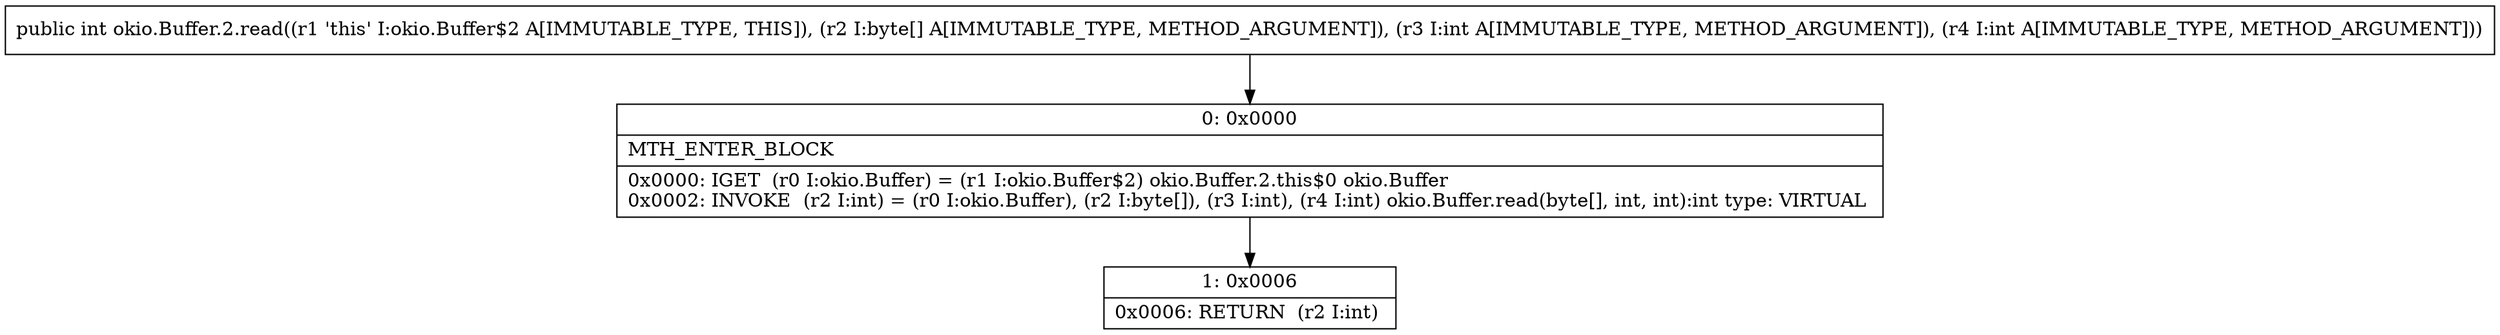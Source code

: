 digraph "CFG forokio.Buffer.2.read([BII)I" {
Node_0 [shape=record,label="{0\:\ 0x0000|MTH_ENTER_BLOCK\l|0x0000: IGET  (r0 I:okio.Buffer) = (r1 I:okio.Buffer$2) okio.Buffer.2.this$0 okio.Buffer \l0x0002: INVOKE  (r2 I:int) = (r0 I:okio.Buffer), (r2 I:byte[]), (r3 I:int), (r4 I:int) okio.Buffer.read(byte[], int, int):int type: VIRTUAL \l}"];
Node_1 [shape=record,label="{1\:\ 0x0006|0x0006: RETURN  (r2 I:int) \l}"];
MethodNode[shape=record,label="{public int okio.Buffer.2.read((r1 'this' I:okio.Buffer$2 A[IMMUTABLE_TYPE, THIS]), (r2 I:byte[] A[IMMUTABLE_TYPE, METHOD_ARGUMENT]), (r3 I:int A[IMMUTABLE_TYPE, METHOD_ARGUMENT]), (r4 I:int A[IMMUTABLE_TYPE, METHOD_ARGUMENT])) }"];
MethodNode -> Node_0;
Node_0 -> Node_1;
}


